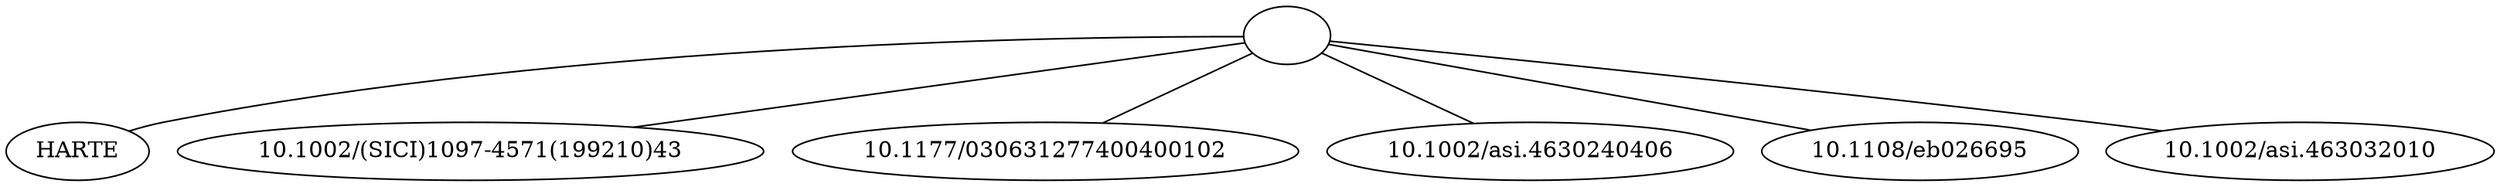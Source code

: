 strict graph mind_map242 {
	"" -- HARTE
	"" -- "10.1002/(SICI)1097-4571(199210)43"
	"" -- "10.1177/030631277400400102"
	"" -- "10.1002/asi.4630240406"
	"" -- "10.1108/eb026695"
	"" -- "10.1002/asi.463032010"
}
